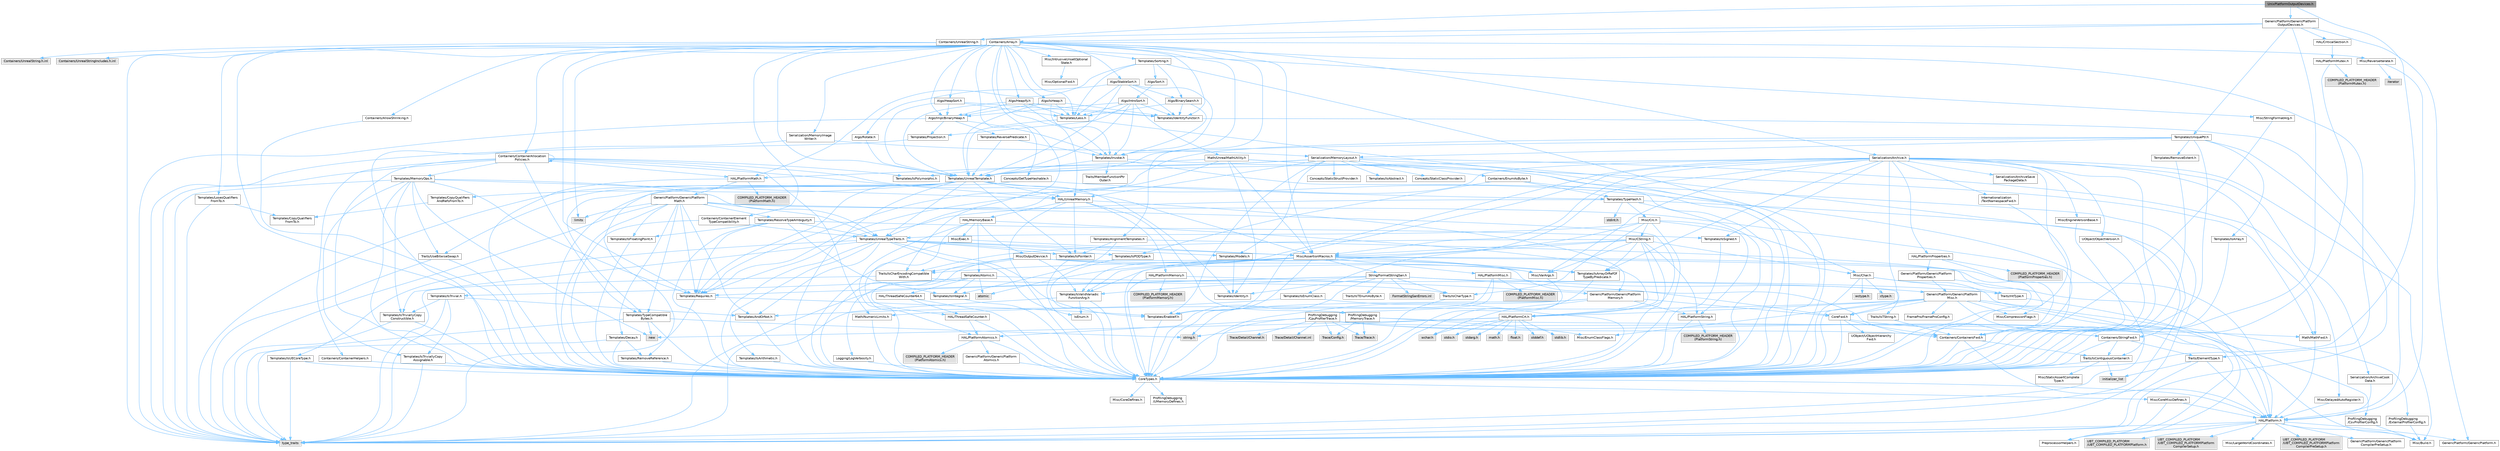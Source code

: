 digraph "UnixPlatformOutputDevices.h"
{
 // INTERACTIVE_SVG=YES
 // LATEX_PDF_SIZE
  bgcolor="transparent";
  edge [fontname=Helvetica,fontsize=10,labelfontname=Helvetica,labelfontsize=10];
  node [fontname=Helvetica,fontsize=10,shape=box,height=0.2,width=0.4];
  Node1 [id="Node000001",label="UnixPlatformOutputDevices.h",height=0.2,width=0.4,color="gray40", fillcolor="grey60", style="filled", fontcolor="black",tooltip=" "];
  Node1 -> Node2 [id="edge1_Node000001_Node000002",color="steelblue1",style="solid",tooltip=" "];
  Node2 [id="Node000002",label="Containers/UnrealString.h",height=0.2,width=0.4,color="grey40", fillcolor="white", style="filled",URL="$d5/dba/UnrealString_8h.html",tooltip=" "];
  Node2 -> Node3 [id="edge2_Node000002_Node000003",color="steelblue1",style="solid",tooltip=" "];
  Node3 [id="Node000003",label="Containers/UnrealStringIncludes.h.inl",height=0.2,width=0.4,color="grey60", fillcolor="#E0E0E0", style="filled",tooltip=" "];
  Node2 -> Node4 [id="edge3_Node000002_Node000004",color="steelblue1",style="solid",tooltip=" "];
  Node4 [id="Node000004",label="Containers/UnrealString.h.inl",height=0.2,width=0.4,color="grey60", fillcolor="#E0E0E0", style="filled",tooltip=" "];
  Node2 -> Node5 [id="edge4_Node000002_Node000005",color="steelblue1",style="solid",tooltip=" "];
  Node5 [id="Node000005",label="Misc/StringFormatArg.h",height=0.2,width=0.4,color="grey40", fillcolor="white", style="filled",URL="$d2/d16/StringFormatArg_8h.html",tooltip=" "];
  Node5 -> Node6 [id="edge5_Node000005_Node000006",color="steelblue1",style="solid",tooltip=" "];
  Node6 [id="Node000006",label="Containers/ContainersFwd.h",height=0.2,width=0.4,color="grey40", fillcolor="white", style="filled",URL="$d4/d0a/ContainersFwd_8h.html",tooltip=" "];
  Node6 -> Node7 [id="edge6_Node000006_Node000007",color="steelblue1",style="solid",tooltip=" "];
  Node7 [id="Node000007",label="HAL/Platform.h",height=0.2,width=0.4,color="grey40", fillcolor="white", style="filled",URL="$d9/dd0/Platform_8h.html",tooltip=" "];
  Node7 -> Node8 [id="edge7_Node000007_Node000008",color="steelblue1",style="solid",tooltip=" "];
  Node8 [id="Node000008",label="Misc/Build.h",height=0.2,width=0.4,color="grey40", fillcolor="white", style="filled",URL="$d3/dbb/Build_8h.html",tooltip=" "];
  Node7 -> Node9 [id="edge8_Node000007_Node000009",color="steelblue1",style="solid",tooltip=" "];
  Node9 [id="Node000009",label="Misc/LargeWorldCoordinates.h",height=0.2,width=0.4,color="grey40", fillcolor="white", style="filled",URL="$d2/dcb/LargeWorldCoordinates_8h.html",tooltip=" "];
  Node7 -> Node10 [id="edge9_Node000007_Node000010",color="steelblue1",style="solid",tooltip=" "];
  Node10 [id="Node000010",label="type_traits",height=0.2,width=0.4,color="grey60", fillcolor="#E0E0E0", style="filled",tooltip=" "];
  Node7 -> Node11 [id="edge10_Node000007_Node000011",color="steelblue1",style="solid",tooltip=" "];
  Node11 [id="Node000011",label="PreprocessorHelpers.h",height=0.2,width=0.4,color="grey40", fillcolor="white", style="filled",URL="$db/ddb/PreprocessorHelpers_8h.html",tooltip=" "];
  Node7 -> Node12 [id="edge11_Node000007_Node000012",color="steelblue1",style="solid",tooltip=" "];
  Node12 [id="Node000012",label="UBT_COMPILED_PLATFORM\l/UBT_COMPILED_PLATFORMPlatform\lCompilerPreSetup.h",height=0.2,width=0.4,color="grey60", fillcolor="#E0E0E0", style="filled",tooltip=" "];
  Node7 -> Node13 [id="edge12_Node000007_Node000013",color="steelblue1",style="solid",tooltip=" "];
  Node13 [id="Node000013",label="GenericPlatform/GenericPlatform\lCompilerPreSetup.h",height=0.2,width=0.4,color="grey40", fillcolor="white", style="filled",URL="$d9/dc8/GenericPlatformCompilerPreSetup_8h.html",tooltip=" "];
  Node7 -> Node14 [id="edge13_Node000007_Node000014",color="steelblue1",style="solid",tooltip=" "];
  Node14 [id="Node000014",label="GenericPlatform/GenericPlatform.h",height=0.2,width=0.4,color="grey40", fillcolor="white", style="filled",URL="$d6/d84/GenericPlatform_8h.html",tooltip=" "];
  Node7 -> Node15 [id="edge14_Node000007_Node000015",color="steelblue1",style="solid",tooltip=" "];
  Node15 [id="Node000015",label="UBT_COMPILED_PLATFORM\l/UBT_COMPILED_PLATFORMPlatform.h",height=0.2,width=0.4,color="grey60", fillcolor="#E0E0E0", style="filled",tooltip=" "];
  Node7 -> Node16 [id="edge15_Node000007_Node000016",color="steelblue1",style="solid",tooltip=" "];
  Node16 [id="Node000016",label="UBT_COMPILED_PLATFORM\l/UBT_COMPILED_PLATFORMPlatform\lCompilerSetup.h",height=0.2,width=0.4,color="grey60", fillcolor="#E0E0E0", style="filled",tooltip=" "];
  Node6 -> Node17 [id="edge16_Node000006_Node000017",color="steelblue1",style="solid",tooltip=" "];
  Node17 [id="Node000017",label="CoreTypes.h",height=0.2,width=0.4,color="grey40", fillcolor="white", style="filled",URL="$dc/dec/CoreTypes_8h.html",tooltip=" "];
  Node17 -> Node7 [id="edge17_Node000017_Node000007",color="steelblue1",style="solid",tooltip=" "];
  Node17 -> Node18 [id="edge18_Node000017_Node000018",color="steelblue1",style="solid",tooltip=" "];
  Node18 [id="Node000018",label="ProfilingDebugging\l/UMemoryDefines.h",height=0.2,width=0.4,color="grey40", fillcolor="white", style="filled",URL="$d2/da2/UMemoryDefines_8h.html",tooltip=" "];
  Node17 -> Node19 [id="edge19_Node000017_Node000019",color="steelblue1",style="solid",tooltip=" "];
  Node19 [id="Node000019",label="Misc/CoreMiscDefines.h",height=0.2,width=0.4,color="grey40", fillcolor="white", style="filled",URL="$da/d38/CoreMiscDefines_8h.html",tooltip=" "];
  Node19 -> Node7 [id="edge20_Node000019_Node000007",color="steelblue1",style="solid",tooltip=" "];
  Node19 -> Node11 [id="edge21_Node000019_Node000011",color="steelblue1",style="solid",tooltip=" "];
  Node17 -> Node20 [id="edge22_Node000017_Node000020",color="steelblue1",style="solid",tooltip=" "];
  Node20 [id="Node000020",label="Misc/CoreDefines.h",height=0.2,width=0.4,color="grey40", fillcolor="white", style="filled",URL="$d3/dd2/CoreDefines_8h.html",tooltip=" "];
  Node6 -> Node21 [id="edge23_Node000006_Node000021",color="steelblue1",style="solid",tooltip=" "];
  Node21 [id="Node000021",label="Traits/IsContiguousContainer.h",height=0.2,width=0.4,color="grey40", fillcolor="white", style="filled",URL="$d5/d3c/IsContiguousContainer_8h.html",tooltip=" "];
  Node21 -> Node17 [id="edge24_Node000021_Node000017",color="steelblue1",style="solid",tooltip=" "];
  Node21 -> Node22 [id="edge25_Node000021_Node000022",color="steelblue1",style="solid",tooltip=" "];
  Node22 [id="Node000022",label="Misc/StaticAssertComplete\lType.h",height=0.2,width=0.4,color="grey40", fillcolor="white", style="filled",URL="$d5/d4e/StaticAssertCompleteType_8h.html",tooltip=" "];
  Node21 -> Node23 [id="edge26_Node000021_Node000023",color="steelblue1",style="solid",tooltip=" "];
  Node23 [id="Node000023",label="initializer_list",height=0.2,width=0.4,color="grey60", fillcolor="#E0E0E0", style="filled",tooltip=" "];
  Node1 -> Node17 [id="edge27_Node000001_Node000017",color="steelblue1",style="solid",tooltip=" "];
  Node1 -> Node24 [id="edge28_Node000001_Node000024",color="steelblue1",style="solid",tooltip=" "];
  Node24 [id="Node000024",label="GenericPlatform/GenericPlatform\lOutputDevices.h",height=0.2,width=0.4,color="grey40", fillcolor="white", style="filled",URL="$de/d86/GenericPlatformOutputDevices_8h.html",tooltip=" "];
  Node24 -> Node25 [id="edge29_Node000024_Node000025",color="steelblue1",style="solid",tooltip=" "];
  Node25 [id="Node000025",label="Containers/Array.h",height=0.2,width=0.4,color="grey40", fillcolor="white", style="filled",URL="$df/dd0/Array_8h.html",tooltip=" "];
  Node25 -> Node17 [id="edge30_Node000025_Node000017",color="steelblue1",style="solid",tooltip=" "];
  Node25 -> Node26 [id="edge31_Node000025_Node000026",color="steelblue1",style="solid",tooltip=" "];
  Node26 [id="Node000026",label="Misc/AssertionMacros.h",height=0.2,width=0.4,color="grey40", fillcolor="white", style="filled",URL="$d0/dfa/AssertionMacros_8h.html",tooltip=" "];
  Node26 -> Node17 [id="edge32_Node000026_Node000017",color="steelblue1",style="solid",tooltip=" "];
  Node26 -> Node7 [id="edge33_Node000026_Node000007",color="steelblue1",style="solid",tooltip=" "];
  Node26 -> Node27 [id="edge34_Node000026_Node000027",color="steelblue1",style="solid",tooltip=" "];
  Node27 [id="Node000027",label="HAL/PlatformMisc.h",height=0.2,width=0.4,color="grey40", fillcolor="white", style="filled",URL="$d0/df5/PlatformMisc_8h.html",tooltip=" "];
  Node27 -> Node17 [id="edge35_Node000027_Node000017",color="steelblue1",style="solid",tooltip=" "];
  Node27 -> Node28 [id="edge36_Node000027_Node000028",color="steelblue1",style="solid",tooltip=" "];
  Node28 [id="Node000028",label="GenericPlatform/GenericPlatform\lMisc.h",height=0.2,width=0.4,color="grey40", fillcolor="white", style="filled",URL="$db/d9a/GenericPlatformMisc_8h.html",tooltip=" "];
  Node28 -> Node29 [id="edge37_Node000028_Node000029",color="steelblue1",style="solid",tooltip=" "];
  Node29 [id="Node000029",label="Containers/StringFwd.h",height=0.2,width=0.4,color="grey40", fillcolor="white", style="filled",URL="$df/d37/StringFwd_8h.html",tooltip=" "];
  Node29 -> Node17 [id="edge38_Node000029_Node000017",color="steelblue1",style="solid",tooltip=" "];
  Node29 -> Node30 [id="edge39_Node000029_Node000030",color="steelblue1",style="solid",tooltip=" "];
  Node30 [id="Node000030",label="Traits/ElementType.h",height=0.2,width=0.4,color="grey40", fillcolor="white", style="filled",URL="$d5/d4f/ElementType_8h.html",tooltip=" "];
  Node30 -> Node7 [id="edge40_Node000030_Node000007",color="steelblue1",style="solid",tooltip=" "];
  Node30 -> Node23 [id="edge41_Node000030_Node000023",color="steelblue1",style="solid",tooltip=" "];
  Node30 -> Node10 [id="edge42_Node000030_Node000010",color="steelblue1",style="solid",tooltip=" "];
  Node29 -> Node21 [id="edge43_Node000029_Node000021",color="steelblue1",style="solid",tooltip=" "];
  Node28 -> Node31 [id="edge44_Node000028_Node000031",color="steelblue1",style="solid",tooltip=" "];
  Node31 [id="Node000031",label="CoreFwd.h",height=0.2,width=0.4,color="grey40", fillcolor="white", style="filled",URL="$d1/d1e/CoreFwd_8h.html",tooltip=" "];
  Node31 -> Node17 [id="edge45_Node000031_Node000017",color="steelblue1",style="solid",tooltip=" "];
  Node31 -> Node6 [id="edge46_Node000031_Node000006",color="steelblue1",style="solid",tooltip=" "];
  Node31 -> Node32 [id="edge47_Node000031_Node000032",color="steelblue1",style="solid",tooltip=" "];
  Node32 [id="Node000032",label="Math/MathFwd.h",height=0.2,width=0.4,color="grey40", fillcolor="white", style="filled",URL="$d2/d10/MathFwd_8h.html",tooltip=" "];
  Node32 -> Node7 [id="edge48_Node000032_Node000007",color="steelblue1",style="solid",tooltip=" "];
  Node31 -> Node33 [id="edge49_Node000031_Node000033",color="steelblue1",style="solid",tooltip=" "];
  Node33 [id="Node000033",label="UObject/UObjectHierarchy\lFwd.h",height=0.2,width=0.4,color="grey40", fillcolor="white", style="filled",URL="$d3/d13/UObjectHierarchyFwd_8h.html",tooltip=" "];
  Node28 -> Node17 [id="edge50_Node000028_Node000017",color="steelblue1",style="solid",tooltip=" "];
  Node28 -> Node34 [id="edge51_Node000028_Node000034",color="steelblue1",style="solid",tooltip=" "];
  Node34 [id="Node000034",label="FramePro/FrameProConfig.h",height=0.2,width=0.4,color="grey40", fillcolor="white", style="filled",URL="$d7/d90/FrameProConfig_8h.html",tooltip=" "];
  Node28 -> Node35 [id="edge52_Node000028_Node000035",color="steelblue1",style="solid",tooltip=" "];
  Node35 [id="Node000035",label="HAL/PlatformCrt.h",height=0.2,width=0.4,color="grey40", fillcolor="white", style="filled",URL="$d8/d75/PlatformCrt_8h.html",tooltip=" "];
  Node35 -> Node36 [id="edge53_Node000035_Node000036",color="steelblue1",style="solid",tooltip=" "];
  Node36 [id="Node000036",label="new",height=0.2,width=0.4,color="grey60", fillcolor="#E0E0E0", style="filled",tooltip=" "];
  Node35 -> Node37 [id="edge54_Node000035_Node000037",color="steelblue1",style="solid",tooltip=" "];
  Node37 [id="Node000037",label="wchar.h",height=0.2,width=0.4,color="grey60", fillcolor="#E0E0E0", style="filled",tooltip=" "];
  Node35 -> Node38 [id="edge55_Node000035_Node000038",color="steelblue1",style="solid",tooltip=" "];
  Node38 [id="Node000038",label="stddef.h",height=0.2,width=0.4,color="grey60", fillcolor="#E0E0E0", style="filled",tooltip=" "];
  Node35 -> Node39 [id="edge56_Node000035_Node000039",color="steelblue1",style="solid",tooltip=" "];
  Node39 [id="Node000039",label="stdlib.h",height=0.2,width=0.4,color="grey60", fillcolor="#E0E0E0", style="filled",tooltip=" "];
  Node35 -> Node40 [id="edge57_Node000035_Node000040",color="steelblue1",style="solid",tooltip=" "];
  Node40 [id="Node000040",label="stdio.h",height=0.2,width=0.4,color="grey60", fillcolor="#E0E0E0", style="filled",tooltip=" "];
  Node35 -> Node41 [id="edge58_Node000035_Node000041",color="steelblue1",style="solid",tooltip=" "];
  Node41 [id="Node000041",label="stdarg.h",height=0.2,width=0.4,color="grey60", fillcolor="#E0E0E0", style="filled",tooltip=" "];
  Node35 -> Node42 [id="edge59_Node000035_Node000042",color="steelblue1",style="solid",tooltip=" "];
  Node42 [id="Node000042",label="math.h",height=0.2,width=0.4,color="grey60", fillcolor="#E0E0E0", style="filled",tooltip=" "];
  Node35 -> Node43 [id="edge60_Node000035_Node000043",color="steelblue1",style="solid",tooltip=" "];
  Node43 [id="Node000043",label="float.h",height=0.2,width=0.4,color="grey60", fillcolor="#E0E0E0", style="filled",tooltip=" "];
  Node35 -> Node44 [id="edge61_Node000035_Node000044",color="steelblue1",style="solid",tooltip=" "];
  Node44 [id="Node000044",label="string.h",height=0.2,width=0.4,color="grey60", fillcolor="#E0E0E0", style="filled",tooltip=" "];
  Node28 -> Node45 [id="edge62_Node000028_Node000045",color="steelblue1",style="solid",tooltip=" "];
  Node45 [id="Node000045",label="Math/NumericLimits.h",height=0.2,width=0.4,color="grey40", fillcolor="white", style="filled",URL="$df/d1b/NumericLimits_8h.html",tooltip=" "];
  Node45 -> Node17 [id="edge63_Node000045_Node000017",color="steelblue1",style="solid",tooltip=" "];
  Node28 -> Node46 [id="edge64_Node000028_Node000046",color="steelblue1",style="solid",tooltip=" "];
  Node46 [id="Node000046",label="Misc/CompressionFlags.h",height=0.2,width=0.4,color="grey40", fillcolor="white", style="filled",URL="$d9/d76/CompressionFlags_8h.html",tooltip=" "];
  Node28 -> Node47 [id="edge65_Node000028_Node000047",color="steelblue1",style="solid",tooltip=" "];
  Node47 [id="Node000047",label="Misc/EnumClassFlags.h",height=0.2,width=0.4,color="grey40", fillcolor="white", style="filled",URL="$d8/de7/EnumClassFlags_8h.html",tooltip=" "];
  Node28 -> Node48 [id="edge66_Node000028_Node000048",color="steelblue1",style="solid",tooltip=" "];
  Node48 [id="Node000048",label="ProfilingDebugging\l/CsvProfilerConfig.h",height=0.2,width=0.4,color="grey40", fillcolor="white", style="filled",URL="$d3/d88/CsvProfilerConfig_8h.html",tooltip=" "];
  Node48 -> Node8 [id="edge67_Node000048_Node000008",color="steelblue1",style="solid",tooltip=" "];
  Node28 -> Node49 [id="edge68_Node000028_Node000049",color="steelblue1",style="solid",tooltip=" "];
  Node49 [id="Node000049",label="ProfilingDebugging\l/ExternalProfilerConfig.h",height=0.2,width=0.4,color="grey40", fillcolor="white", style="filled",URL="$d3/dbb/ExternalProfilerConfig_8h.html",tooltip=" "];
  Node49 -> Node8 [id="edge69_Node000049_Node000008",color="steelblue1",style="solid",tooltip=" "];
  Node27 -> Node50 [id="edge70_Node000027_Node000050",color="steelblue1",style="solid",tooltip=" "];
  Node50 [id="Node000050",label="COMPILED_PLATFORM_HEADER\l(PlatformMisc.h)",height=0.2,width=0.4,color="grey60", fillcolor="#E0E0E0", style="filled",tooltip=" "];
  Node27 -> Node51 [id="edge71_Node000027_Node000051",color="steelblue1",style="solid",tooltip=" "];
  Node51 [id="Node000051",label="ProfilingDebugging\l/CpuProfilerTrace.h",height=0.2,width=0.4,color="grey40", fillcolor="white", style="filled",URL="$da/dcb/CpuProfilerTrace_8h.html",tooltip=" "];
  Node51 -> Node17 [id="edge72_Node000051_Node000017",color="steelblue1",style="solid",tooltip=" "];
  Node51 -> Node6 [id="edge73_Node000051_Node000006",color="steelblue1",style="solid",tooltip=" "];
  Node51 -> Node52 [id="edge74_Node000051_Node000052",color="steelblue1",style="solid",tooltip=" "];
  Node52 [id="Node000052",label="HAL/PlatformAtomics.h",height=0.2,width=0.4,color="grey40", fillcolor="white", style="filled",URL="$d3/d36/PlatformAtomics_8h.html",tooltip=" "];
  Node52 -> Node17 [id="edge75_Node000052_Node000017",color="steelblue1",style="solid",tooltip=" "];
  Node52 -> Node53 [id="edge76_Node000052_Node000053",color="steelblue1",style="solid",tooltip=" "];
  Node53 [id="Node000053",label="GenericPlatform/GenericPlatform\lAtomics.h",height=0.2,width=0.4,color="grey40", fillcolor="white", style="filled",URL="$da/d72/GenericPlatformAtomics_8h.html",tooltip=" "];
  Node53 -> Node17 [id="edge77_Node000053_Node000017",color="steelblue1",style="solid",tooltip=" "];
  Node52 -> Node54 [id="edge78_Node000052_Node000054",color="steelblue1",style="solid",tooltip=" "];
  Node54 [id="Node000054",label="COMPILED_PLATFORM_HEADER\l(PlatformAtomics.h)",height=0.2,width=0.4,color="grey60", fillcolor="#E0E0E0", style="filled",tooltip=" "];
  Node51 -> Node11 [id="edge79_Node000051_Node000011",color="steelblue1",style="solid",tooltip=" "];
  Node51 -> Node8 [id="edge80_Node000051_Node000008",color="steelblue1",style="solid",tooltip=" "];
  Node51 -> Node55 [id="edge81_Node000051_Node000055",color="steelblue1",style="solid",tooltip=" "];
  Node55 [id="Node000055",label="Trace/Config.h",height=0.2,width=0.4,color="grey60", fillcolor="#E0E0E0", style="filled",tooltip=" "];
  Node51 -> Node56 [id="edge82_Node000051_Node000056",color="steelblue1",style="solid",tooltip=" "];
  Node56 [id="Node000056",label="Trace/Detail/Channel.h",height=0.2,width=0.4,color="grey60", fillcolor="#E0E0E0", style="filled",tooltip=" "];
  Node51 -> Node57 [id="edge83_Node000051_Node000057",color="steelblue1",style="solid",tooltip=" "];
  Node57 [id="Node000057",label="Trace/Detail/Channel.inl",height=0.2,width=0.4,color="grey60", fillcolor="#E0E0E0", style="filled",tooltip=" "];
  Node51 -> Node58 [id="edge84_Node000051_Node000058",color="steelblue1",style="solid",tooltip=" "];
  Node58 [id="Node000058",label="Trace/Trace.h",height=0.2,width=0.4,color="grey60", fillcolor="#E0E0E0", style="filled",tooltip=" "];
  Node26 -> Node11 [id="edge85_Node000026_Node000011",color="steelblue1",style="solid",tooltip=" "];
  Node26 -> Node59 [id="edge86_Node000026_Node000059",color="steelblue1",style="solid",tooltip=" "];
  Node59 [id="Node000059",label="Templates/EnableIf.h",height=0.2,width=0.4,color="grey40", fillcolor="white", style="filled",URL="$d7/d60/EnableIf_8h.html",tooltip=" "];
  Node59 -> Node17 [id="edge87_Node000059_Node000017",color="steelblue1",style="solid",tooltip=" "];
  Node26 -> Node60 [id="edge88_Node000026_Node000060",color="steelblue1",style="solid",tooltip=" "];
  Node60 [id="Node000060",label="Templates/IsArrayOrRefOf\lTypeByPredicate.h",height=0.2,width=0.4,color="grey40", fillcolor="white", style="filled",URL="$d6/da1/IsArrayOrRefOfTypeByPredicate_8h.html",tooltip=" "];
  Node60 -> Node17 [id="edge89_Node000060_Node000017",color="steelblue1",style="solid",tooltip=" "];
  Node26 -> Node61 [id="edge90_Node000026_Node000061",color="steelblue1",style="solid",tooltip=" "];
  Node61 [id="Node000061",label="Templates/IsValidVariadic\lFunctionArg.h",height=0.2,width=0.4,color="grey40", fillcolor="white", style="filled",URL="$d0/dc8/IsValidVariadicFunctionArg_8h.html",tooltip=" "];
  Node61 -> Node17 [id="edge91_Node000061_Node000017",color="steelblue1",style="solid",tooltip=" "];
  Node61 -> Node62 [id="edge92_Node000061_Node000062",color="steelblue1",style="solid",tooltip=" "];
  Node62 [id="Node000062",label="IsEnum.h",height=0.2,width=0.4,color="grey40", fillcolor="white", style="filled",URL="$d4/de5/IsEnum_8h.html",tooltip=" "];
  Node61 -> Node10 [id="edge93_Node000061_Node000010",color="steelblue1",style="solid",tooltip=" "];
  Node26 -> Node63 [id="edge94_Node000026_Node000063",color="steelblue1",style="solid",tooltip=" "];
  Node63 [id="Node000063",label="Traits/IsCharEncodingCompatible\lWith.h",height=0.2,width=0.4,color="grey40", fillcolor="white", style="filled",URL="$df/dd1/IsCharEncodingCompatibleWith_8h.html",tooltip=" "];
  Node63 -> Node10 [id="edge95_Node000063_Node000010",color="steelblue1",style="solid",tooltip=" "];
  Node63 -> Node64 [id="edge96_Node000063_Node000064",color="steelblue1",style="solid",tooltip=" "];
  Node64 [id="Node000064",label="Traits/IsCharType.h",height=0.2,width=0.4,color="grey40", fillcolor="white", style="filled",URL="$db/d51/IsCharType_8h.html",tooltip=" "];
  Node64 -> Node17 [id="edge97_Node000064_Node000017",color="steelblue1",style="solid",tooltip=" "];
  Node26 -> Node65 [id="edge98_Node000026_Node000065",color="steelblue1",style="solid",tooltip=" "];
  Node65 [id="Node000065",label="Misc/VarArgs.h",height=0.2,width=0.4,color="grey40", fillcolor="white", style="filled",URL="$d5/d6f/VarArgs_8h.html",tooltip=" "];
  Node65 -> Node17 [id="edge99_Node000065_Node000017",color="steelblue1",style="solid",tooltip=" "];
  Node26 -> Node66 [id="edge100_Node000026_Node000066",color="steelblue1",style="solid",tooltip=" "];
  Node66 [id="Node000066",label="String/FormatStringSan.h",height=0.2,width=0.4,color="grey40", fillcolor="white", style="filled",URL="$d3/d8b/FormatStringSan_8h.html",tooltip=" "];
  Node66 -> Node10 [id="edge101_Node000066_Node000010",color="steelblue1",style="solid",tooltip=" "];
  Node66 -> Node17 [id="edge102_Node000066_Node000017",color="steelblue1",style="solid",tooltip=" "];
  Node66 -> Node67 [id="edge103_Node000066_Node000067",color="steelblue1",style="solid",tooltip=" "];
  Node67 [id="Node000067",label="Templates/Requires.h",height=0.2,width=0.4,color="grey40", fillcolor="white", style="filled",URL="$dc/d96/Requires_8h.html",tooltip=" "];
  Node67 -> Node59 [id="edge104_Node000067_Node000059",color="steelblue1",style="solid",tooltip=" "];
  Node67 -> Node10 [id="edge105_Node000067_Node000010",color="steelblue1",style="solid",tooltip=" "];
  Node66 -> Node68 [id="edge106_Node000066_Node000068",color="steelblue1",style="solid",tooltip=" "];
  Node68 [id="Node000068",label="Templates/Identity.h",height=0.2,width=0.4,color="grey40", fillcolor="white", style="filled",URL="$d0/dd5/Identity_8h.html",tooltip=" "];
  Node66 -> Node61 [id="edge107_Node000066_Node000061",color="steelblue1",style="solid",tooltip=" "];
  Node66 -> Node64 [id="edge108_Node000066_Node000064",color="steelblue1",style="solid",tooltip=" "];
  Node66 -> Node69 [id="edge109_Node000066_Node000069",color="steelblue1",style="solid",tooltip=" "];
  Node69 [id="Node000069",label="Traits/IsTEnumAsByte.h",height=0.2,width=0.4,color="grey40", fillcolor="white", style="filled",URL="$d1/de6/IsTEnumAsByte_8h.html",tooltip=" "];
  Node66 -> Node70 [id="edge110_Node000066_Node000070",color="steelblue1",style="solid",tooltip=" "];
  Node70 [id="Node000070",label="Traits/IsTString.h",height=0.2,width=0.4,color="grey40", fillcolor="white", style="filled",URL="$d0/df8/IsTString_8h.html",tooltip=" "];
  Node70 -> Node6 [id="edge111_Node000070_Node000006",color="steelblue1",style="solid",tooltip=" "];
  Node66 -> Node6 [id="edge112_Node000066_Node000006",color="steelblue1",style="solid",tooltip=" "];
  Node66 -> Node71 [id="edge113_Node000066_Node000071",color="steelblue1",style="solid",tooltip=" "];
  Node71 [id="Node000071",label="FormatStringSanErrors.inl",height=0.2,width=0.4,color="grey60", fillcolor="#E0E0E0", style="filled",tooltip=" "];
  Node26 -> Node72 [id="edge114_Node000026_Node000072",color="steelblue1",style="solid",tooltip=" "];
  Node72 [id="Node000072",label="atomic",height=0.2,width=0.4,color="grey60", fillcolor="#E0E0E0", style="filled",tooltip=" "];
  Node25 -> Node73 [id="edge115_Node000025_Node000073",color="steelblue1",style="solid",tooltip=" "];
  Node73 [id="Node000073",label="Misc/IntrusiveUnsetOptional\lState.h",height=0.2,width=0.4,color="grey40", fillcolor="white", style="filled",URL="$d2/d0a/IntrusiveUnsetOptionalState_8h.html",tooltip=" "];
  Node73 -> Node74 [id="edge116_Node000073_Node000074",color="steelblue1",style="solid",tooltip=" "];
  Node74 [id="Node000074",label="Misc/OptionalFwd.h",height=0.2,width=0.4,color="grey40", fillcolor="white", style="filled",URL="$dc/d50/OptionalFwd_8h.html",tooltip=" "];
  Node25 -> Node75 [id="edge117_Node000025_Node000075",color="steelblue1",style="solid",tooltip=" "];
  Node75 [id="Node000075",label="Misc/ReverseIterate.h",height=0.2,width=0.4,color="grey40", fillcolor="white", style="filled",URL="$db/de3/ReverseIterate_8h.html",tooltip=" "];
  Node75 -> Node7 [id="edge118_Node000075_Node000007",color="steelblue1",style="solid",tooltip=" "];
  Node75 -> Node76 [id="edge119_Node000075_Node000076",color="steelblue1",style="solid",tooltip=" "];
  Node76 [id="Node000076",label="iterator",height=0.2,width=0.4,color="grey60", fillcolor="#E0E0E0", style="filled",tooltip=" "];
  Node25 -> Node77 [id="edge120_Node000025_Node000077",color="steelblue1",style="solid",tooltip=" "];
  Node77 [id="Node000077",label="HAL/UnrealMemory.h",height=0.2,width=0.4,color="grey40", fillcolor="white", style="filled",URL="$d9/d96/UnrealMemory_8h.html",tooltip=" "];
  Node77 -> Node17 [id="edge121_Node000077_Node000017",color="steelblue1",style="solid",tooltip=" "];
  Node77 -> Node78 [id="edge122_Node000077_Node000078",color="steelblue1",style="solid",tooltip=" "];
  Node78 [id="Node000078",label="GenericPlatform/GenericPlatform\lMemory.h",height=0.2,width=0.4,color="grey40", fillcolor="white", style="filled",URL="$dd/d22/GenericPlatformMemory_8h.html",tooltip=" "];
  Node78 -> Node31 [id="edge123_Node000078_Node000031",color="steelblue1",style="solid",tooltip=" "];
  Node78 -> Node17 [id="edge124_Node000078_Node000017",color="steelblue1",style="solid",tooltip=" "];
  Node78 -> Node79 [id="edge125_Node000078_Node000079",color="steelblue1",style="solid",tooltip=" "];
  Node79 [id="Node000079",label="HAL/PlatformString.h",height=0.2,width=0.4,color="grey40", fillcolor="white", style="filled",URL="$db/db5/PlatformString_8h.html",tooltip=" "];
  Node79 -> Node17 [id="edge126_Node000079_Node000017",color="steelblue1",style="solid",tooltip=" "];
  Node79 -> Node80 [id="edge127_Node000079_Node000080",color="steelblue1",style="solid",tooltip=" "];
  Node80 [id="Node000080",label="COMPILED_PLATFORM_HEADER\l(PlatformString.h)",height=0.2,width=0.4,color="grey60", fillcolor="#E0E0E0", style="filled",tooltip=" "];
  Node78 -> Node44 [id="edge128_Node000078_Node000044",color="steelblue1",style="solid",tooltip=" "];
  Node78 -> Node37 [id="edge129_Node000078_Node000037",color="steelblue1",style="solid",tooltip=" "];
  Node77 -> Node81 [id="edge130_Node000077_Node000081",color="steelblue1",style="solid",tooltip=" "];
  Node81 [id="Node000081",label="HAL/MemoryBase.h",height=0.2,width=0.4,color="grey40", fillcolor="white", style="filled",URL="$d6/d9f/MemoryBase_8h.html",tooltip=" "];
  Node81 -> Node17 [id="edge131_Node000081_Node000017",color="steelblue1",style="solid",tooltip=" "];
  Node81 -> Node52 [id="edge132_Node000081_Node000052",color="steelblue1",style="solid",tooltip=" "];
  Node81 -> Node35 [id="edge133_Node000081_Node000035",color="steelblue1",style="solid",tooltip=" "];
  Node81 -> Node82 [id="edge134_Node000081_Node000082",color="steelblue1",style="solid",tooltip=" "];
  Node82 [id="Node000082",label="Misc/Exec.h",height=0.2,width=0.4,color="grey40", fillcolor="white", style="filled",URL="$de/ddb/Exec_8h.html",tooltip=" "];
  Node82 -> Node17 [id="edge135_Node000082_Node000017",color="steelblue1",style="solid",tooltip=" "];
  Node82 -> Node26 [id="edge136_Node000082_Node000026",color="steelblue1",style="solid",tooltip=" "];
  Node81 -> Node83 [id="edge137_Node000081_Node000083",color="steelblue1",style="solid",tooltip=" "];
  Node83 [id="Node000083",label="Misc/OutputDevice.h",height=0.2,width=0.4,color="grey40", fillcolor="white", style="filled",URL="$d7/d32/OutputDevice_8h.html",tooltip=" "];
  Node83 -> Node31 [id="edge138_Node000083_Node000031",color="steelblue1",style="solid",tooltip=" "];
  Node83 -> Node17 [id="edge139_Node000083_Node000017",color="steelblue1",style="solid",tooltip=" "];
  Node83 -> Node84 [id="edge140_Node000083_Node000084",color="steelblue1",style="solid",tooltip=" "];
  Node84 [id="Node000084",label="Logging/LogVerbosity.h",height=0.2,width=0.4,color="grey40", fillcolor="white", style="filled",URL="$d2/d8f/LogVerbosity_8h.html",tooltip=" "];
  Node84 -> Node17 [id="edge141_Node000084_Node000017",color="steelblue1",style="solid",tooltip=" "];
  Node83 -> Node65 [id="edge142_Node000083_Node000065",color="steelblue1",style="solid",tooltip=" "];
  Node83 -> Node60 [id="edge143_Node000083_Node000060",color="steelblue1",style="solid",tooltip=" "];
  Node83 -> Node61 [id="edge144_Node000083_Node000061",color="steelblue1",style="solid",tooltip=" "];
  Node83 -> Node63 [id="edge145_Node000083_Node000063",color="steelblue1",style="solid",tooltip=" "];
  Node81 -> Node85 [id="edge146_Node000081_Node000085",color="steelblue1",style="solid",tooltip=" "];
  Node85 [id="Node000085",label="Templates/Atomic.h",height=0.2,width=0.4,color="grey40", fillcolor="white", style="filled",URL="$d3/d91/Atomic_8h.html",tooltip=" "];
  Node85 -> Node86 [id="edge147_Node000085_Node000086",color="steelblue1",style="solid",tooltip=" "];
  Node86 [id="Node000086",label="HAL/ThreadSafeCounter.h",height=0.2,width=0.4,color="grey40", fillcolor="white", style="filled",URL="$dc/dc9/ThreadSafeCounter_8h.html",tooltip=" "];
  Node86 -> Node17 [id="edge148_Node000086_Node000017",color="steelblue1",style="solid",tooltip=" "];
  Node86 -> Node52 [id="edge149_Node000086_Node000052",color="steelblue1",style="solid",tooltip=" "];
  Node85 -> Node87 [id="edge150_Node000085_Node000087",color="steelblue1",style="solid",tooltip=" "];
  Node87 [id="Node000087",label="HAL/ThreadSafeCounter64.h",height=0.2,width=0.4,color="grey40", fillcolor="white", style="filled",URL="$d0/d12/ThreadSafeCounter64_8h.html",tooltip=" "];
  Node87 -> Node17 [id="edge151_Node000087_Node000017",color="steelblue1",style="solid",tooltip=" "];
  Node87 -> Node86 [id="edge152_Node000087_Node000086",color="steelblue1",style="solid",tooltip=" "];
  Node85 -> Node88 [id="edge153_Node000085_Node000088",color="steelblue1",style="solid",tooltip=" "];
  Node88 [id="Node000088",label="Templates/IsIntegral.h",height=0.2,width=0.4,color="grey40", fillcolor="white", style="filled",URL="$da/d64/IsIntegral_8h.html",tooltip=" "];
  Node88 -> Node17 [id="edge154_Node000088_Node000017",color="steelblue1",style="solid",tooltip=" "];
  Node85 -> Node89 [id="edge155_Node000085_Node000089",color="steelblue1",style="solid",tooltip=" "];
  Node89 [id="Node000089",label="Templates/IsTrivial.h",height=0.2,width=0.4,color="grey40", fillcolor="white", style="filled",URL="$da/d4c/IsTrivial_8h.html",tooltip=" "];
  Node89 -> Node90 [id="edge156_Node000089_Node000090",color="steelblue1",style="solid",tooltip=" "];
  Node90 [id="Node000090",label="Templates/AndOrNot.h",height=0.2,width=0.4,color="grey40", fillcolor="white", style="filled",URL="$db/d0a/AndOrNot_8h.html",tooltip=" "];
  Node90 -> Node17 [id="edge157_Node000090_Node000017",color="steelblue1",style="solid",tooltip=" "];
  Node89 -> Node91 [id="edge158_Node000089_Node000091",color="steelblue1",style="solid",tooltip=" "];
  Node91 [id="Node000091",label="Templates/IsTriviallyCopy\lConstructible.h",height=0.2,width=0.4,color="grey40", fillcolor="white", style="filled",URL="$d3/d78/IsTriviallyCopyConstructible_8h.html",tooltip=" "];
  Node91 -> Node17 [id="edge159_Node000091_Node000017",color="steelblue1",style="solid",tooltip=" "];
  Node91 -> Node10 [id="edge160_Node000091_Node000010",color="steelblue1",style="solid",tooltip=" "];
  Node89 -> Node92 [id="edge161_Node000089_Node000092",color="steelblue1",style="solid",tooltip=" "];
  Node92 [id="Node000092",label="Templates/IsTriviallyCopy\lAssignable.h",height=0.2,width=0.4,color="grey40", fillcolor="white", style="filled",URL="$d2/df2/IsTriviallyCopyAssignable_8h.html",tooltip=" "];
  Node92 -> Node17 [id="edge162_Node000092_Node000017",color="steelblue1",style="solid",tooltip=" "];
  Node92 -> Node10 [id="edge163_Node000092_Node000010",color="steelblue1",style="solid",tooltip=" "];
  Node89 -> Node10 [id="edge164_Node000089_Node000010",color="steelblue1",style="solid",tooltip=" "];
  Node85 -> Node93 [id="edge165_Node000085_Node000093",color="steelblue1",style="solid",tooltip=" "];
  Node93 [id="Node000093",label="Traits/IntType.h",height=0.2,width=0.4,color="grey40", fillcolor="white", style="filled",URL="$d7/deb/IntType_8h.html",tooltip=" "];
  Node93 -> Node7 [id="edge166_Node000093_Node000007",color="steelblue1",style="solid",tooltip=" "];
  Node85 -> Node72 [id="edge167_Node000085_Node000072",color="steelblue1",style="solid",tooltip=" "];
  Node77 -> Node94 [id="edge168_Node000077_Node000094",color="steelblue1",style="solid",tooltip=" "];
  Node94 [id="Node000094",label="HAL/PlatformMemory.h",height=0.2,width=0.4,color="grey40", fillcolor="white", style="filled",URL="$de/d68/PlatformMemory_8h.html",tooltip=" "];
  Node94 -> Node17 [id="edge169_Node000094_Node000017",color="steelblue1",style="solid",tooltip=" "];
  Node94 -> Node78 [id="edge170_Node000094_Node000078",color="steelblue1",style="solid",tooltip=" "];
  Node94 -> Node95 [id="edge171_Node000094_Node000095",color="steelblue1",style="solid",tooltip=" "];
  Node95 [id="Node000095",label="COMPILED_PLATFORM_HEADER\l(PlatformMemory.h)",height=0.2,width=0.4,color="grey60", fillcolor="#E0E0E0", style="filled",tooltip=" "];
  Node77 -> Node96 [id="edge172_Node000077_Node000096",color="steelblue1",style="solid",tooltip=" "];
  Node96 [id="Node000096",label="ProfilingDebugging\l/MemoryTrace.h",height=0.2,width=0.4,color="grey40", fillcolor="white", style="filled",URL="$da/dd7/MemoryTrace_8h.html",tooltip=" "];
  Node96 -> Node7 [id="edge173_Node000096_Node000007",color="steelblue1",style="solid",tooltip=" "];
  Node96 -> Node47 [id="edge174_Node000096_Node000047",color="steelblue1",style="solid",tooltip=" "];
  Node96 -> Node55 [id="edge175_Node000096_Node000055",color="steelblue1",style="solid",tooltip=" "];
  Node96 -> Node58 [id="edge176_Node000096_Node000058",color="steelblue1",style="solid",tooltip=" "];
  Node77 -> Node97 [id="edge177_Node000077_Node000097",color="steelblue1",style="solid",tooltip=" "];
  Node97 [id="Node000097",label="Templates/IsPointer.h",height=0.2,width=0.4,color="grey40", fillcolor="white", style="filled",URL="$d7/d05/IsPointer_8h.html",tooltip=" "];
  Node97 -> Node17 [id="edge178_Node000097_Node000017",color="steelblue1",style="solid",tooltip=" "];
  Node25 -> Node98 [id="edge179_Node000025_Node000098",color="steelblue1",style="solid",tooltip=" "];
  Node98 [id="Node000098",label="Templates/UnrealTypeTraits.h",height=0.2,width=0.4,color="grey40", fillcolor="white", style="filled",URL="$d2/d2d/UnrealTypeTraits_8h.html",tooltip=" "];
  Node98 -> Node17 [id="edge180_Node000098_Node000017",color="steelblue1",style="solid",tooltip=" "];
  Node98 -> Node97 [id="edge181_Node000098_Node000097",color="steelblue1",style="solid",tooltip=" "];
  Node98 -> Node26 [id="edge182_Node000098_Node000026",color="steelblue1",style="solid",tooltip=" "];
  Node98 -> Node90 [id="edge183_Node000098_Node000090",color="steelblue1",style="solid",tooltip=" "];
  Node98 -> Node59 [id="edge184_Node000098_Node000059",color="steelblue1",style="solid",tooltip=" "];
  Node98 -> Node99 [id="edge185_Node000098_Node000099",color="steelblue1",style="solid",tooltip=" "];
  Node99 [id="Node000099",label="Templates/IsArithmetic.h",height=0.2,width=0.4,color="grey40", fillcolor="white", style="filled",URL="$d2/d5d/IsArithmetic_8h.html",tooltip=" "];
  Node99 -> Node17 [id="edge186_Node000099_Node000017",color="steelblue1",style="solid",tooltip=" "];
  Node98 -> Node62 [id="edge187_Node000098_Node000062",color="steelblue1",style="solid",tooltip=" "];
  Node98 -> Node100 [id="edge188_Node000098_Node000100",color="steelblue1",style="solid",tooltip=" "];
  Node100 [id="Node000100",label="Templates/Models.h",height=0.2,width=0.4,color="grey40", fillcolor="white", style="filled",URL="$d3/d0c/Models_8h.html",tooltip=" "];
  Node100 -> Node68 [id="edge189_Node000100_Node000068",color="steelblue1",style="solid",tooltip=" "];
  Node98 -> Node101 [id="edge190_Node000098_Node000101",color="steelblue1",style="solid",tooltip=" "];
  Node101 [id="Node000101",label="Templates/IsPODType.h",height=0.2,width=0.4,color="grey40", fillcolor="white", style="filled",URL="$d7/db1/IsPODType_8h.html",tooltip=" "];
  Node101 -> Node17 [id="edge191_Node000101_Node000017",color="steelblue1",style="solid",tooltip=" "];
  Node98 -> Node102 [id="edge192_Node000098_Node000102",color="steelblue1",style="solid",tooltip=" "];
  Node102 [id="Node000102",label="Templates/IsUECoreType.h",height=0.2,width=0.4,color="grey40", fillcolor="white", style="filled",URL="$d1/db8/IsUECoreType_8h.html",tooltip=" "];
  Node102 -> Node17 [id="edge193_Node000102_Node000017",color="steelblue1",style="solid",tooltip=" "];
  Node102 -> Node10 [id="edge194_Node000102_Node000010",color="steelblue1",style="solid",tooltip=" "];
  Node98 -> Node91 [id="edge195_Node000098_Node000091",color="steelblue1",style="solid",tooltip=" "];
  Node25 -> Node103 [id="edge196_Node000025_Node000103",color="steelblue1",style="solid",tooltip=" "];
  Node103 [id="Node000103",label="Templates/UnrealTemplate.h",height=0.2,width=0.4,color="grey40", fillcolor="white", style="filled",URL="$d4/d24/UnrealTemplate_8h.html",tooltip=" "];
  Node103 -> Node17 [id="edge197_Node000103_Node000017",color="steelblue1",style="solid",tooltip=" "];
  Node103 -> Node97 [id="edge198_Node000103_Node000097",color="steelblue1",style="solid",tooltip=" "];
  Node103 -> Node77 [id="edge199_Node000103_Node000077",color="steelblue1",style="solid",tooltip=" "];
  Node103 -> Node104 [id="edge200_Node000103_Node000104",color="steelblue1",style="solid",tooltip=" "];
  Node104 [id="Node000104",label="Templates/CopyQualifiers\lAndRefsFromTo.h",height=0.2,width=0.4,color="grey40", fillcolor="white", style="filled",URL="$d3/db3/CopyQualifiersAndRefsFromTo_8h.html",tooltip=" "];
  Node104 -> Node105 [id="edge201_Node000104_Node000105",color="steelblue1",style="solid",tooltip=" "];
  Node105 [id="Node000105",label="Templates/CopyQualifiers\lFromTo.h",height=0.2,width=0.4,color="grey40", fillcolor="white", style="filled",URL="$d5/db4/CopyQualifiersFromTo_8h.html",tooltip=" "];
  Node103 -> Node98 [id="edge202_Node000103_Node000098",color="steelblue1",style="solid",tooltip=" "];
  Node103 -> Node106 [id="edge203_Node000103_Node000106",color="steelblue1",style="solid",tooltip=" "];
  Node106 [id="Node000106",label="Templates/RemoveReference.h",height=0.2,width=0.4,color="grey40", fillcolor="white", style="filled",URL="$da/dbe/RemoveReference_8h.html",tooltip=" "];
  Node106 -> Node17 [id="edge204_Node000106_Node000017",color="steelblue1",style="solid",tooltip=" "];
  Node103 -> Node67 [id="edge205_Node000103_Node000067",color="steelblue1",style="solid",tooltip=" "];
  Node103 -> Node107 [id="edge206_Node000103_Node000107",color="steelblue1",style="solid",tooltip=" "];
  Node107 [id="Node000107",label="Templates/TypeCompatible\lBytes.h",height=0.2,width=0.4,color="grey40", fillcolor="white", style="filled",URL="$df/d0a/TypeCompatibleBytes_8h.html",tooltip=" "];
  Node107 -> Node17 [id="edge207_Node000107_Node000017",color="steelblue1",style="solid",tooltip=" "];
  Node107 -> Node44 [id="edge208_Node000107_Node000044",color="steelblue1",style="solid",tooltip=" "];
  Node107 -> Node36 [id="edge209_Node000107_Node000036",color="steelblue1",style="solid",tooltip=" "];
  Node107 -> Node10 [id="edge210_Node000107_Node000010",color="steelblue1",style="solid",tooltip=" "];
  Node103 -> Node68 [id="edge211_Node000103_Node000068",color="steelblue1",style="solid",tooltip=" "];
  Node103 -> Node21 [id="edge212_Node000103_Node000021",color="steelblue1",style="solid",tooltip=" "];
  Node103 -> Node108 [id="edge213_Node000103_Node000108",color="steelblue1",style="solid",tooltip=" "];
  Node108 [id="Node000108",label="Traits/UseBitwiseSwap.h",height=0.2,width=0.4,color="grey40", fillcolor="white", style="filled",URL="$db/df3/UseBitwiseSwap_8h.html",tooltip=" "];
  Node108 -> Node17 [id="edge214_Node000108_Node000017",color="steelblue1",style="solid",tooltip=" "];
  Node108 -> Node10 [id="edge215_Node000108_Node000010",color="steelblue1",style="solid",tooltip=" "];
  Node103 -> Node10 [id="edge216_Node000103_Node000010",color="steelblue1",style="solid",tooltip=" "];
  Node25 -> Node109 [id="edge217_Node000025_Node000109",color="steelblue1",style="solid",tooltip=" "];
  Node109 [id="Node000109",label="Containers/AllowShrinking.h",height=0.2,width=0.4,color="grey40", fillcolor="white", style="filled",URL="$d7/d1a/AllowShrinking_8h.html",tooltip=" "];
  Node109 -> Node17 [id="edge218_Node000109_Node000017",color="steelblue1",style="solid",tooltip=" "];
  Node25 -> Node110 [id="edge219_Node000025_Node000110",color="steelblue1",style="solid",tooltip=" "];
  Node110 [id="Node000110",label="Containers/ContainerAllocation\lPolicies.h",height=0.2,width=0.4,color="grey40", fillcolor="white", style="filled",URL="$d7/dff/ContainerAllocationPolicies_8h.html",tooltip=" "];
  Node110 -> Node17 [id="edge220_Node000110_Node000017",color="steelblue1",style="solid",tooltip=" "];
  Node110 -> Node111 [id="edge221_Node000110_Node000111",color="steelblue1",style="solid",tooltip=" "];
  Node111 [id="Node000111",label="Containers/ContainerHelpers.h",height=0.2,width=0.4,color="grey40", fillcolor="white", style="filled",URL="$d7/d33/ContainerHelpers_8h.html",tooltip=" "];
  Node111 -> Node17 [id="edge222_Node000111_Node000017",color="steelblue1",style="solid",tooltip=" "];
  Node110 -> Node110 [id="edge223_Node000110_Node000110",color="steelblue1",style="solid",tooltip=" "];
  Node110 -> Node112 [id="edge224_Node000110_Node000112",color="steelblue1",style="solid",tooltip=" "];
  Node112 [id="Node000112",label="HAL/PlatformMath.h",height=0.2,width=0.4,color="grey40", fillcolor="white", style="filled",URL="$dc/d53/PlatformMath_8h.html",tooltip=" "];
  Node112 -> Node17 [id="edge225_Node000112_Node000017",color="steelblue1",style="solid",tooltip=" "];
  Node112 -> Node113 [id="edge226_Node000112_Node000113",color="steelblue1",style="solid",tooltip=" "];
  Node113 [id="Node000113",label="GenericPlatform/GenericPlatform\lMath.h",height=0.2,width=0.4,color="grey40", fillcolor="white", style="filled",URL="$d5/d79/GenericPlatformMath_8h.html",tooltip=" "];
  Node113 -> Node17 [id="edge227_Node000113_Node000017",color="steelblue1",style="solid",tooltip=" "];
  Node113 -> Node6 [id="edge228_Node000113_Node000006",color="steelblue1",style="solid",tooltip=" "];
  Node113 -> Node35 [id="edge229_Node000113_Node000035",color="steelblue1",style="solid",tooltip=" "];
  Node113 -> Node90 [id="edge230_Node000113_Node000090",color="steelblue1",style="solid",tooltip=" "];
  Node113 -> Node114 [id="edge231_Node000113_Node000114",color="steelblue1",style="solid",tooltip=" "];
  Node114 [id="Node000114",label="Templates/Decay.h",height=0.2,width=0.4,color="grey40", fillcolor="white", style="filled",URL="$dd/d0f/Decay_8h.html",tooltip=" "];
  Node114 -> Node17 [id="edge232_Node000114_Node000017",color="steelblue1",style="solid",tooltip=" "];
  Node114 -> Node106 [id="edge233_Node000114_Node000106",color="steelblue1",style="solid",tooltip=" "];
  Node114 -> Node10 [id="edge234_Node000114_Node000010",color="steelblue1",style="solid",tooltip=" "];
  Node113 -> Node115 [id="edge235_Node000113_Node000115",color="steelblue1",style="solid",tooltip=" "];
  Node115 [id="Node000115",label="Templates/IsFloatingPoint.h",height=0.2,width=0.4,color="grey40", fillcolor="white", style="filled",URL="$d3/d11/IsFloatingPoint_8h.html",tooltip=" "];
  Node115 -> Node17 [id="edge236_Node000115_Node000017",color="steelblue1",style="solid",tooltip=" "];
  Node113 -> Node98 [id="edge237_Node000113_Node000098",color="steelblue1",style="solid",tooltip=" "];
  Node113 -> Node67 [id="edge238_Node000113_Node000067",color="steelblue1",style="solid",tooltip=" "];
  Node113 -> Node116 [id="edge239_Node000113_Node000116",color="steelblue1",style="solid",tooltip=" "];
  Node116 [id="Node000116",label="Templates/ResolveTypeAmbiguity.h",height=0.2,width=0.4,color="grey40", fillcolor="white", style="filled",URL="$df/d1f/ResolveTypeAmbiguity_8h.html",tooltip=" "];
  Node116 -> Node17 [id="edge240_Node000116_Node000017",color="steelblue1",style="solid",tooltip=" "];
  Node116 -> Node115 [id="edge241_Node000116_Node000115",color="steelblue1",style="solid",tooltip=" "];
  Node116 -> Node98 [id="edge242_Node000116_Node000098",color="steelblue1",style="solid",tooltip=" "];
  Node116 -> Node117 [id="edge243_Node000116_Node000117",color="steelblue1",style="solid",tooltip=" "];
  Node117 [id="Node000117",label="Templates/IsSigned.h",height=0.2,width=0.4,color="grey40", fillcolor="white", style="filled",URL="$d8/dd8/IsSigned_8h.html",tooltip=" "];
  Node117 -> Node17 [id="edge244_Node000117_Node000017",color="steelblue1",style="solid",tooltip=" "];
  Node116 -> Node88 [id="edge245_Node000116_Node000088",color="steelblue1",style="solid",tooltip=" "];
  Node116 -> Node67 [id="edge246_Node000116_Node000067",color="steelblue1",style="solid",tooltip=" "];
  Node113 -> Node107 [id="edge247_Node000113_Node000107",color="steelblue1",style="solid",tooltip=" "];
  Node113 -> Node118 [id="edge248_Node000113_Node000118",color="steelblue1",style="solid",tooltip=" "];
  Node118 [id="Node000118",label="limits",height=0.2,width=0.4,color="grey60", fillcolor="#E0E0E0", style="filled",tooltip=" "];
  Node113 -> Node10 [id="edge249_Node000113_Node000010",color="steelblue1",style="solid",tooltip=" "];
  Node112 -> Node119 [id="edge250_Node000112_Node000119",color="steelblue1",style="solid",tooltip=" "];
  Node119 [id="Node000119",label="COMPILED_PLATFORM_HEADER\l(PlatformMath.h)",height=0.2,width=0.4,color="grey60", fillcolor="#E0E0E0", style="filled",tooltip=" "];
  Node110 -> Node77 [id="edge251_Node000110_Node000077",color="steelblue1",style="solid",tooltip=" "];
  Node110 -> Node45 [id="edge252_Node000110_Node000045",color="steelblue1",style="solid",tooltip=" "];
  Node110 -> Node26 [id="edge253_Node000110_Node000026",color="steelblue1",style="solid",tooltip=" "];
  Node110 -> Node120 [id="edge254_Node000110_Node000120",color="steelblue1",style="solid",tooltip=" "];
  Node120 [id="Node000120",label="Templates/IsPolymorphic.h",height=0.2,width=0.4,color="grey40", fillcolor="white", style="filled",URL="$dc/d20/IsPolymorphic_8h.html",tooltip=" "];
  Node110 -> Node121 [id="edge255_Node000110_Node000121",color="steelblue1",style="solid",tooltip=" "];
  Node121 [id="Node000121",label="Templates/MemoryOps.h",height=0.2,width=0.4,color="grey40", fillcolor="white", style="filled",URL="$db/dea/MemoryOps_8h.html",tooltip=" "];
  Node121 -> Node17 [id="edge256_Node000121_Node000017",color="steelblue1",style="solid",tooltip=" "];
  Node121 -> Node77 [id="edge257_Node000121_Node000077",color="steelblue1",style="solid",tooltip=" "];
  Node121 -> Node92 [id="edge258_Node000121_Node000092",color="steelblue1",style="solid",tooltip=" "];
  Node121 -> Node91 [id="edge259_Node000121_Node000091",color="steelblue1",style="solid",tooltip=" "];
  Node121 -> Node67 [id="edge260_Node000121_Node000067",color="steelblue1",style="solid",tooltip=" "];
  Node121 -> Node98 [id="edge261_Node000121_Node000098",color="steelblue1",style="solid",tooltip=" "];
  Node121 -> Node108 [id="edge262_Node000121_Node000108",color="steelblue1",style="solid",tooltip=" "];
  Node121 -> Node36 [id="edge263_Node000121_Node000036",color="steelblue1",style="solid",tooltip=" "];
  Node121 -> Node10 [id="edge264_Node000121_Node000010",color="steelblue1",style="solid",tooltip=" "];
  Node110 -> Node107 [id="edge265_Node000110_Node000107",color="steelblue1",style="solid",tooltip=" "];
  Node110 -> Node10 [id="edge266_Node000110_Node000010",color="steelblue1",style="solid",tooltip=" "];
  Node25 -> Node122 [id="edge267_Node000025_Node000122",color="steelblue1",style="solid",tooltip=" "];
  Node122 [id="Node000122",label="Containers/ContainerElement\lTypeCompatibility.h",height=0.2,width=0.4,color="grey40", fillcolor="white", style="filled",URL="$df/ddf/ContainerElementTypeCompatibility_8h.html",tooltip=" "];
  Node122 -> Node17 [id="edge268_Node000122_Node000017",color="steelblue1",style="solid",tooltip=" "];
  Node122 -> Node98 [id="edge269_Node000122_Node000098",color="steelblue1",style="solid",tooltip=" "];
  Node25 -> Node123 [id="edge270_Node000025_Node000123",color="steelblue1",style="solid",tooltip=" "];
  Node123 [id="Node000123",label="Serialization/Archive.h",height=0.2,width=0.4,color="grey40", fillcolor="white", style="filled",URL="$d7/d3b/Archive_8h.html",tooltip=" "];
  Node123 -> Node31 [id="edge271_Node000123_Node000031",color="steelblue1",style="solid",tooltip=" "];
  Node123 -> Node17 [id="edge272_Node000123_Node000017",color="steelblue1",style="solid",tooltip=" "];
  Node123 -> Node124 [id="edge273_Node000123_Node000124",color="steelblue1",style="solid",tooltip=" "];
  Node124 [id="Node000124",label="HAL/PlatformProperties.h",height=0.2,width=0.4,color="grey40", fillcolor="white", style="filled",URL="$d9/db0/PlatformProperties_8h.html",tooltip=" "];
  Node124 -> Node17 [id="edge274_Node000124_Node000017",color="steelblue1",style="solid",tooltip=" "];
  Node124 -> Node125 [id="edge275_Node000124_Node000125",color="steelblue1",style="solid",tooltip=" "];
  Node125 [id="Node000125",label="GenericPlatform/GenericPlatform\lProperties.h",height=0.2,width=0.4,color="grey40", fillcolor="white", style="filled",URL="$d2/dcd/GenericPlatformProperties_8h.html",tooltip=" "];
  Node125 -> Node17 [id="edge276_Node000125_Node000017",color="steelblue1",style="solid",tooltip=" "];
  Node125 -> Node28 [id="edge277_Node000125_Node000028",color="steelblue1",style="solid",tooltip=" "];
  Node124 -> Node126 [id="edge278_Node000124_Node000126",color="steelblue1",style="solid",tooltip=" "];
  Node126 [id="Node000126",label="COMPILED_PLATFORM_HEADER\l(PlatformProperties.h)",height=0.2,width=0.4,color="grey60", fillcolor="#E0E0E0", style="filled",tooltip=" "];
  Node123 -> Node127 [id="edge279_Node000123_Node000127",color="steelblue1",style="solid",tooltip=" "];
  Node127 [id="Node000127",label="Internationalization\l/TextNamespaceFwd.h",height=0.2,width=0.4,color="grey40", fillcolor="white", style="filled",URL="$d8/d97/TextNamespaceFwd_8h.html",tooltip=" "];
  Node127 -> Node17 [id="edge280_Node000127_Node000017",color="steelblue1",style="solid",tooltip=" "];
  Node123 -> Node32 [id="edge281_Node000123_Node000032",color="steelblue1",style="solid",tooltip=" "];
  Node123 -> Node26 [id="edge282_Node000123_Node000026",color="steelblue1",style="solid",tooltip=" "];
  Node123 -> Node8 [id="edge283_Node000123_Node000008",color="steelblue1",style="solid",tooltip=" "];
  Node123 -> Node46 [id="edge284_Node000123_Node000046",color="steelblue1",style="solid",tooltip=" "];
  Node123 -> Node128 [id="edge285_Node000123_Node000128",color="steelblue1",style="solid",tooltip=" "];
  Node128 [id="Node000128",label="Misc/EngineVersionBase.h",height=0.2,width=0.4,color="grey40", fillcolor="white", style="filled",URL="$d5/d2b/EngineVersionBase_8h.html",tooltip=" "];
  Node128 -> Node17 [id="edge286_Node000128_Node000017",color="steelblue1",style="solid",tooltip=" "];
  Node123 -> Node65 [id="edge287_Node000123_Node000065",color="steelblue1",style="solid",tooltip=" "];
  Node123 -> Node129 [id="edge288_Node000123_Node000129",color="steelblue1",style="solid",tooltip=" "];
  Node129 [id="Node000129",label="Serialization/ArchiveCook\lData.h",height=0.2,width=0.4,color="grey40", fillcolor="white", style="filled",URL="$dc/db6/ArchiveCookData_8h.html",tooltip=" "];
  Node129 -> Node7 [id="edge289_Node000129_Node000007",color="steelblue1",style="solid",tooltip=" "];
  Node123 -> Node130 [id="edge290_Node000123_Node000130",color="steelblue1",style="solid",tooltip=" "];
  Node130 [id="Node000130",label="Serialization/ArchiveSave\lPackageData.h",height=0.2,width=0.4,color="grey40", fillcolor="white", style="filled",URL="$d1/d37/ArchiveSavePackageData_8h.html",tooltip=" "];
  Node123 -> Node59 [id="edge291_Node000123_Node000059",color="steelblue1",style="solid",tooltip=" "];
  Node123 -> Node60 [id="edge292_Node000123_Node000060",color="steelblue1",style="solid",tooltip=" "];
  Node123 -> Node131 [id="edge293_Node000123_Node000131",color="steelblue1",style="solid",tooltip=" "];
  Node131 [id="Node000131",label="Templates/IsEnumClass.h",height=0.2,width=0.4,color="grey40", fillcolor="white", style="filled",URL="$d7/d15/IsEnumClass_8h.html",tooltip=" "];
  Node131 -> Node17 [id="edge294_Node000131_Node000017",color="steelblue1",style="solid",tooltip=" "];
  Node131 -> Node90 [id="edge295_Node000131_Node000090",color="steelblue1",style="solid",tooltip=" "];
  Node123 -> Node117 [id="edge296_Node000123_Node000117",color="steelblue1",style="solid",tooltip=" "];
  Node123 -> Node61 [id="edge297_Node000123_Node000061",color="steelblue1",style="solid",tooltip=" "];
  Node123 -> Node103 [id="edge298_Node000123_Node000103",color="steelblue1",style="solid",tooltip=" "];
  Node123 -> Node63 [id="edge299_Node000123_Node000063",color="steelblue1",style="solid",tooltip=" "];
  Node123 -> Node132 [id="edge300_Node000123_Node000132",color="steelblue1",style="solid",tooltip=" "];
  Node132 [id="Node000132",label="UObject/ObjectVersion.h",height=0.2,width=0.4,color="grey40", fillcolor="white", style="filled",URL="$da/d63/ObjectVersion_8h.html",tooltip=" "];
  Node132 -> Node17 [id="edge301_Node000132_Node000017",color="steelblue1",style="solid",tooltip=" "];
  Node25 -> Node133 [id="edge302_Node000025_Node000133",color="steelblue1",style="solid",tooltip=" "];
  Node133 [id="Node000133",label="Serialization/MemoryImage\lWriter.h",height=0.2,width=0.4,color="grey40", fillcolor="white", style="filled",URL="$d0/d08/MemoryImageWriter_8h.html",tooltip=" "];
  Node133 -> Node17 [id="edge303_Node000133_Node000017",color="steelblue1",style="solid",tooltip=" "];
  Node133 -> Node134 [id="edge304_Node000133_Node000134",color="steelblue1",style="solid",tooltip=" "];
  Node134 [id="Node000134",label="Serialization/MemoryLayout.h",height=0.2,width=0.4,color="grey40", fillcolor="white", style="filled",URL="$d7/d66/MemoryLayout_8h.html",tooltip=" "];
  Node134 -> Node135 [id="edge305_Node000134_Node000135",color="steelblue1",style="solid",tooltip=" "];
  Node135 [id="Node000135",label="Concepts/StaticClassProvider.h",height=0.2,width=0.4,color="grey40", fillcolor="white", style="filled",URL="$dd/d83/StaticClassProvider_8h.html",tooltip=" "];
  Node134 -> Node136 [id="edge306_Node000134_Node000136",color="steelblue1",style="solid",tooltip=" "];
  Node136 [id="Node000136",label="Concepts/StaticStructProvider.h",height=0.2,width=0.4,color="grey40", fillcolor="white", style="filled",URL="$d5/d77/StaticStructProvider_8h.html",tooltip=" "];
  Node134 -> Node137 [id="edge307_Node000134_Node000137",color="steelblue1",style="solid",tooltip=" "];
  Node137 [id="Node000137",label="Containers/EnumAsByte.h",height=0.2,width=0.4,color="grey40", fillcolor="white", style="filled",URL="$d6/d9a/EnumAsByte_8h.html",tooltip=" "];
  Node137 -> Node17 [id="edge308_Node000137_Node000017",color="steelblue1",style="solid",tooltip=" "];
  Node137 -> Node101 [id="edge309_Node000137_Node000101",color="steelblue1",style="solid",tooltip=" "];
  Node137 -> Node138 [id="edge310_Node000137_Node000138",color="steelblue1",style="solid",tooltip=" "];
  Node138 [id="Node000138",label="Templates/TypeHash.h",height=0.2,width=0.4,color="grey40", fillcolor="white", style="filled",URL="$d1/d62/TypeHash_8h.html",tooltip=" "];
  Node138 -> Node17 [id="edge311_Node000138_Node000017",color="steelblue1",style="solid",tooltip=" "];
  Node138 -> Node67 [id="edge312_Node000138_Node000067",color="steelblue1",style="solid",tooltip=" "];
  Node138 -> Node139 [id="edge313_Node000138_Node000139",color="steelblue1",style="solid",tooltip=" "];
  Node139 [id="Node000139",label="Misc/Crc.h",height=0.2,width=0.4,color="grey40", fillcolor="white", style="filled",URL="$d4/dd2/Crc_8h.html",tooltip=" "];
  Node139 -> Node17 [id="edge314_Node000139_Node000017",color="steelblue1",style="solid",tooltip=" "];
  Node139 -> Node79 [id="edge315_Node000139_Node000079",color="steelblue1",style="solid",tooltip=" "];
  Node139 -> Node26 [id="edge316_Node000139_Node000026",color="steelblue1",style="solid",tooltip=" "];
  Node139 -> Node140 [id="edge317_Node000139_Node000140",color="steelblue1",style="solid",tooltip=" "];
  Node140 [id="Node000140",label="Misc/CString.h",height=0.2,width=0.4,color="grey40", fillcolor="white", style="filled",URL="$d2/d49/CString_8h.html",tooltip=" "];
  Node140 -> Node17 [id="edge318_Node000140_Node000017",color="steelblue1",style="solid",tooltip=" "];
  Node140 -> Node35 [id="edge319_Node000140_Node000035",color="steelblue1",style="solid",tooltip=" "];
  Node140 -> Node79 [id="edge320_Node000140_Node000079",color="steelblue1",style="solid",tooltip=" "];
  Node140 -> Node26 [id="edge321_Node000140_Node000026",color="steelblue1",style="solid",tooltip=" "];
  Node140 -> Node141 [id="edge322_Node000140_Node000141",color="steelblue1",style="solid",tooltip=" "];
  Node141 [id="Node000141",label="Misc/Char.h",height=0.2,width=0.4,color="grey40", fillcolor="white", style="filled",URL="$d0/d58/Char_8h.html",tooltip=" "];
  Node141 -> Node17 [id="edge323_Node000141_Node000017",color="steelblue1",style="solid",tooltip=" "];
  Node141 -> Node93 [id="edge324_Node000141_Node000093",color="steelblue1",style="solid",tooltip=" "];
  Node141 -> Node142 [id="edge325_Node000141_Node000142",color="steelblue1",style="solid",tooltip=" "];
  Node142 [id="Node000142",label="ctype.h",height=0.2,width=0.4,color="grey60", fillcolor="#E0E0E0", style="filled",tooltip=" "];
  Node141 -> Node143 [id="edge326_Node000141_Node000143",color="steelblue1",style="solid",tooltip=" "];
  Node143 [id="Node000143",label="wctype.h",height=0.2,width=0.4,color="grey60", fillcolor="#E0E0E0", style="filled",tooltip=" "];
  Node141 -> Node10 [id="edge327_Node000141_Node000010",color="steelblue1",style="solid",tooltip=" "];
  Node140 -> Node65 [id="edge328_Node000140_Node000065",color="steelblue1",style="solid",tooltip=" "];
  Node140 -> Node60 [id="edge329_Node000140_Node000060",color="steelblue1",style="solid",tooltip=" "];
  Node140 -> Node61 [id="edge330_Node000140_Node000061",color="steelblue1",style="solid",tooltip=" "];
  Node140 -> Node63 [id="edge331_Node000140_Node000063",color="steelblue1",style="solid",tooltip=" "];
  Node139 -> Node141 [id="edge332_Node000139_Node000141",color="steelblue1",style="solid",tooltip=" "];
  Node139 -> Node98 [id="edge333_Node000139_Node000098",color="steelblue1",style="solid",tooltip=" "];
  Node139 -> Node64 [id="edge334_Node000139_Node000064",color="steelblue1",style="solid",tooltip=" "];
  Node138 -> Node144 [id="edge335_Node000138_Node000144",color="steelblue1",style="solid",tooltip=" "];
  Node144 [id="Node000144",label="stdint.h",height=0.2,width=0.4,color="grey60", fillcolor="#E0E0E0", style="filled",tooltip=" "];
  Node138 -> Node10 [id="edge336_Node000138_Node000010",color="steelblue1",style="solid",tooltip=" "];
  Node134 -> Node29 [id="edge337_Node000134_Node000029",color="steelblue1",style="solid",tooltip=" "];
  Node134 -> Node77 [id="edge338_Node000134_Node000077",color="steelblue1",style="solid",tooltip=" "];
  Node134 -> Node145 [id="edge339_Node000134_Node000145",color="steelblue1",style="solid",tooltip=" "];
  Node145 [id="Node000145",label="Misc/DelayedAutoRegister.h",height=0.2,width=0.4,color="grey40", fillcolor="white", style="filled",URL="$d1/dda/DelayedAutoRegister_8h.html",tooltip=" "];
  Node145 -> Node7 [id="edge340_Node000145_Node000007",color="steelblue1",style="solid",tooltip=" "];
  Node134 -> Node59 [id="edge341_Node000134_Node000059",color="steelblue1",style="solid",tooltip=" "];
  Node134 -> Node146 [id="edge342_Node000134_Node000146",color="steelblue1",style="solid",tooltip=" "];
  Node146 [id="Node000146",label="Templates/IsAbstract.h",height=0.2,width=0.4,color="grey40", fillcolor="white", style="filled",URL="$d8/db7/IsAbstract_8h.html",tooltip=" "];
  Node134 -> Node120 [id="edge343_Node000134_Node000120",color="steelblue1",style="solid",tooltip=" "];
  Node134 -> Node100 [id="edge344_Node000134_Node000100",color="steelblue1",style="solid",tooltip=" "];
  Node134 -> Node103 [id="edge345_Node000134_Node000103",color="steelblue1",style="solid",tooltip=" "];
  Node25 -> Node147 [id="edge346_Node000025_Node000147",color="steelblue1",style="solid",tooltip=" "];
  Node147 [id="Node000147",label="Algo/Heapify.h",height=0.2,width=0.4,color="grey40", fillcolor="white", style="filled",URL="$d0/d2a/Heapify_8h.html",tooltip=" "];
  Node147 -> Node148 [id="edge347_Node000147_Node000148",color="steelblue1",style="solid",tooltip=" "];
  Node148 [id="Node000148",label="Algo/Impl/BinaryHeap.h",height=0.2,width=0.4,color="grey40", fillcolor="white", style="filled",URL="$d7/da3/Algo_2Impl_2BinaryHeap_8h.html",tooltip=" "];
  Node148 -> Node149 [id="edge348_Node000148_Node000149",color="steelblue1",style="solid",tooltip=" "];
  Node149 [id="Node000149",label="Templates/Invoke.h",height=0.2,width=0.4,color="grey40", fillcolor="white", style="filled",URL="$d7/deb/Invoke_8h.html",tooltip=" "];
  Node149 -> Node17 [id="edge349_Node000149_Node000017",color="steelblue1",style="solid",tooltip=" "];
  Node149 -> Node150 [id="edge350_Node000149_Node000150",color="steelblue1",style="solid",tooltip=" "];
  Node150 [id="Node000150",label="Traits/MemberFunctionPtr\lOuter.h",height=0.2,width=0.4,color="grey40", fillcolor="white", style="filled",URL="$db/da7/MemberFunctionPtrOuter_8h.html",tooltip=" "];
  Node149 -> Node103 [id="edge351_Node000149_Node000103",color="steelblue1",style="solid",tooltip=" "];
  Node149 -> Node10 [id="edge352_Node000149_Node000010",color="steelblue1",style="solid",tooltip=" "];
  Node148 -> Node151 [id="edge353_Node000148_Node000151",color="steelblue1",style="solid",tooltip=" "];
  Node151 [id="Node000151",label="Templates/Projection.h",height=0.2,width=0.4,color="grey40", fillcolor="white", style="filled",URL="$d7/df0/Projection_8h.html",tooltip=" "];
  Node151 -> Node10 [id="edge354_Node000151_Node000010",color="steelblue1",style="solid",tooltip=" "];
  Node148 -> Node152 [id="edge355_Node000148_Node000152",color="steelblue1",style="solid",tooltip=" "];
  Node152 [id="Node000152",label="Templates/ReversePredicate.h",height=0.2,width=0.4,color="grey40", fillcolor="white", style="filled",URL="$d8/d28/ReversePredicate_8h.html",tooltip=" "];
  Node152 -> Node149 [id="edge356_Node000152_Node000149",color="steelblue1",style="solid",tooltip=" "];
  Node152 -> Node103 [id="edge357_Node000152_Node000103",color="steelblue1",style="solid",tooltip=" "];
  Node148 -> Node10 [id="edge358_Node000148_Node000010",color="steelblue1",style="solid",tooltip=" "];
  Node147 -> Node153 [id="edge359_Node000147_Node000153",color="steelblue1",style="solid",tooltip=" "];
  Node153 [id="Node000153",label="Templates/IdentityFunctor.h",height=0.2,width=0.4,color="grey40", fillcolor="white", style="filled",URL="$d7/d2e/IdentityFunctor_8h.html",tooltip=" "];
  Node153 -> Node7 [id="edge360_Node000153_Node000007",color="steelblue1",style="solid",tooltip=" "];
  Node147 -> Node149 [id="edge361_Node000147_Node000149",color="steelblue1",style="solid",tooltip=" "];
  Node147 -> Node154 [id="edge362_Node000147_Node000154",color="steelblue1",style="solid",tooltip=" "];
  Node154 [id="Node000154",label="Templates/Less.h",height=0.2,width=0.4,color="grey40", fillcolor="white", style="filled",URL="$de/dc8/Less_8h.html",tooltip=" "];
  Node154 -> Node17 [id="edge363_Node000154_Node000017",color="steelblue1",style="solid",tooltip=" "];
  Node154 -> Node103 [id="edge364_Node000154_Node000103",color="steelblue1",style="solid",tooltip=" "];
  Node147 -> Node103 [id="edge365_Node000147_Node000103",color="steelblue1",style="solid",tooltip=" "];
  Node25 -> Node155 [id="edge366_Node000025_Node000155",color="steelblue1",style="solid",tooltip=" "];
  Node155 [id="Node000155",label="Algo/HeapSort.h",height=0.2,width=0.4,color="grey40", fillcolor="white", style="filled",URL="$d3/d92/HeapSort_8h.html",tooltip=" "];
  Node155 -> Node148 [id="edge367_Node000155_Node000148",color="steelblue1",style="solid",tooltip=" "];
  Node155 -> Node153 [id="edge368_Node000155_Node000153",color="steelblue1",style="solid",tooltip=" "];
  Node155 -> Node154 [id="edge369_Node000155_Node000154",color="steelblue1",style="solid",tooltip=" "];
  Node155 -> Node103 [id="edge370_Node000155_Node000103",color="steelblue1",style="solid",tooltip=" "];
  Node25 -> Node156 [id="edge371_Node000025_Node000156",color="steelblue1",style="solid",tooltip=" "];
  Node156 [id="Node000156",label="Algo/IsHeap.h",height=0.2,width=0.4,color="grey40", fillcolor="white", style="filled",URL="$de/d32/IsHeap_8h.html",tooltip=" "];
  Node156 -> Node148 [id="edge372_Node000156_Node000148",color="steelblue1",style="solid",tooltip=" "];
  Node156 -> Node153 [id="edge373_Node000156_Node000153",color="steelblue1",style="solid",tooltip=" "];
  Node156 -> Node149 [id="edge374_Node000156_Node000149",color="steelblue1",style="solid",tooltip=" "];
  Node156 -> Node154 [id="edge375_Node000156_Node000154",color="steelblue1",style="solid",tooltip=" "];
  Node156 -> Node103 [id="edge376_Node000156_Node000103",color="steelblue1",style="solid",tooltip=" "];
  Node25 -> Node148 [id="edge377_Node000025_Node000148",color="steelblue1",style="solid",tooltip=" "];
  Node25 -> Node157 [id="edge378_Node000025_Node000157",color="steelblue1",style="solid",tooltip=" "];
  Node157 [id="Node000157",label="Algo/StableSort.h",height=0.2,width=0.4,color="grey40", fillcolor="white", style="filled",URL="$d7/d3c/StableSort_8h.html",tooltip=" "];
  Node157 -> Node158 [id="edge379_Node000157_Node000158",color="steelblue1",style="solid",tooltip=" "];
  Node158 [id="Node000158",label="Algo/BinarySearch.h",height=0.2,width=0.4,color="grey40", fillcolor="white", style="filled",URL="$db/db4/BinarySearch_8h.html",tooltip=" "];
  Node158 -> Node153 [id="edge380_Node000158_Node000153",color="steelblue1",style="solid",tooltip=" "];
  Node158 -> Node149 [id="edge381_Node000158_Node000149",color="steelblue1",style="solid",tooltip=" "];
  Node158 -> Node154 [id="edge382_Node000158_Node000154",color="steelblue1",style="solid",tooltip=" "];
  Node157 -> Node159 [id="edge383_Node000157_Node000159",color="steelblue1",style="solid",tooltip=" "];
  Node159 [id="Node000159",label="Algo/Rotate.h",height=0.2,width=0.4,color="grey40", fillcolor="white", style="filled",URL="$dd/da7/Rotate_8h.html",tooltip=" "];
  Node159 -> Node103 [id="edge384_Node000159_Node000103",color="steelblue1",style="solid",tooltip=" "];
  Node157 -> Node153 [id="edge385_Node000157_Node000153",color="steelblue1",style="solid",tooltip=" "];
  Node157 -> Node149 [id="edge386_Node000157_Node000149",color="steelblue1",style="solid",tooltip=" "];
  Node157 -> Node154 [id="edge387_Node000157_Node000154",color="steelblue1",style="solid",tooltip=" "];
  Node157 -> Node103 [id="edge388_Node000157_Node000103",color="steelblue1",style="solid",tooltip=" "];
  Node25 -> Node160 [id="edge389_Node000025_Node000160",color="steelblue1",style="solid",tooltip=" "];
  Node160 [id="Node000160",label="Concepts/GetTypeHashable.h",height=0.2,width=0.4,color="grey40", fillcolor="white", style="filled",URL="$d3/da2/GetTypeHashable_8h.html",tooltip=" "];
  Node160 -> Node17 [id="edge390_Node000160_Node000017",color="steelblue1",style="solid",tooltip=" "];
  Node160 -> Node138 [id="edge391_Node000160_Node000138",color="steelblue1",style="solid",tooltip=" "];
  Node25 -> Node153 [id="edge392_Node000025_Node000153",color="steelblue1",style="solid",tooltip=" "];
  Node25 -> Node149 [id="edge393_Node000025_Node000149",color="steelblue1",style="solid",tooltip=" "];
  Node25 -> Node154 [id="edge394_Node000025_Node000154",color="steelblue1",style="solid",tooltip=" "];
  Node25 -> Node161 [id="edge395_Node000025_Node000161",color="steelblue1",style="solid",tooltip=" "];
  Node161 [id="Node000161",label="Templates/LosesQualifiers\lFromTo.h",height=0.2,width=0.4,color="grey40", fillcolor="white", style="filled",URL="$d2/db3/LosesQualifiersFromTo_8h.html",tooltip=" "];
  Node161 -> Node105 [id="edge396_Node000161_Node000105",color="steelblue1",style="solid",tooltip=" "];
  Node161 -> Node10 [id="edge397_Node000161_Node000010",color="steelblue1",style="solid",tooltip=" "];
  Node25 -> Node67 [id="edge398_Node000025_Node000067",color="steelblue1",style="solid",tooltip=" "];
  Node25 -> Node162 [id="edge399_Node000025_Node000162",color="steelblue1",style="solid",tooltip=" "];
  Node162 [id="Node000162",label="Templates/Sorting.h",height=0.2,width=0.4,color="grey40", fillcolor="white", style="filled",URL="$d3/d9e/Sorting_8h.html",tooltip=" "];
  Node162 -> Node17 [id="edge400_Node000162_Node000017",color="steelblue1",style="solid",tooltip=" "];
  Node162 -> Node158 [id="edge401_Node000162_Node000158",color="steelblue1",style="solid",tooltip=" "];
  Node162 -> Node163 [id="edge402_Node000162_Node000163",color="steelblue1",style="solid",tooltip=" "];
  Node163 [id="Node000163",label="Algo/Sort.h",height=0.2,width=0.4,color="grey40", fillcolor="white", style="filled",URL="$d1/d87/Sort_8h.html",tooltip=" "];
  Node163 -> Node164 [id="edge403_Node000163_Node000164",color="steelblue1",style="solid",tooltip=" "];
  Node164 [id="Node000164",label="Algo/IntroSort.h",height=0.2,width=0.4,color="grey40", fillcolor="white", style="filled",URL="$d3/db3/IntroSort_8h.html",tooltip=" "];
  Node164 -> Node148 [id="edge404_Node000164_Node000148",color="steelblue1",style="solid",tooltip=" "];
  Node164 -> Node165 [id="edge405_Node000164_Node000165",color="steelblue1",style="solid",tooltip=" "];
  Node165 [id="Node000165",label="Math/UnrealMathUtility.h",height=0.2,width=0.4,color="grey40", fillcolor="white", style="filled",URL="$db/db8/UnrealMathUtility_8h.html",tooltip=" "];
  Node165 -> Node17 [id="edge406_Node000165_Node000017",color="steelblue1",style="solid",tooltip=" "];
  Node165 -> Node26 [id="edge407_Node000165_Node000026",color="steelblue1",style="solid",tooltip=" "];
  Node165 -> Node112 [id="edge408_Node000165_Node000112",color="steelblue1",style="solid",tooltip=" "];
  Node165 -> Node32 [id="edge409_Node000165_Node000032",color="steelblue1",style="solid",tooltip=" "];
  Node165 -> Node68 [id="edge410_Node000165_Node000068",color="steelblue1",style="solid",tooltip=" "];
  Node165 -> Node67 [id="edge411_Node000165_Node000067",color="steelblue1",style="solid",tooltip=" "];
  Node164 -> Node153 [id="edge412_Node000164_Node000153",color="steelblue1",style="solid",tooltip=" "];
  Node164 -> Node149 [id="edge413_Node000164_Node000149",color="steelblue1",style="solid",tooltip=" "];
  Node164 -> Node151 [id="edge414_Node000164_Node000151",color="steelblue1",style="solid",tooltip=" "];
  Node164 -> Node154 [id="edge415_Node000164_Node000154",color="steelblue1",style="solid",tooltip=" "];
  Node164 -> Node103 [id="edge416_Node000164_Node000103",color="steelblue1",style="solid",tooltip=" "];
  Node162 -> Node112 [id="edge417_Node000162_Node000112",color="steelblue1",style="solid",tooltip=" "];
  Node162 -> Node154 [id="edge418_Node000162_Node000154",color="steelblue1",style="solid",tooltip=" "];
  Node25 -> Node166 [id="edge419_Node000025_Node000166",color="steelblue1",style="solid",tooltip=" "];
  Node166 [id="Node000166",label="Templates/AlignmentTemplates.h",height=0.2,width=0.4,color="grey40", fillcolor="white", style="filled",URL="$dd/d32/AlignmentTemplates_8h.html",tooltip=" "];
  Node166 -> Node17 [id="edge420_Node000166_Node000017",color="steelblue1",style="solid",tooltip=" "];
  Node166 -> Node88 [id="edge421_Node000166_Node000088",color="steelblue1",style="solid",tooltip=" "];
  Node166 -> Node97 [id="edge422_Node000166_Node000097",color="steelblue1",style="solid",tooltip=" "];
  Node25 -> Node30 [id="edge423_Node000025_Node000030",color="steelblue1",style="solid",tooltip=" "];
  Node25 -> Node118 [id="edge424_Node000025_Node000118",color="steelblue1",style="solid",tooltip=" "];
  Node25 -> Node10 [id="edge425_Node000025_Node000010",color="steelblue1",style="solid",tooltip=" "];
  Node24 -> Node2 [id="edge426_Node000024_Node000002",color="steelblue1",style="solid",tooltip=" "];
  Node24 -> Node17 [id="edge427_Node000024_Node000017",color="steelblue1",style="solid",tooltip=" "];
  Node24 -> Node14 [id="edge428_Node000024_Node000014",color="steelblue1",style="solid",tooltip=" "];
  Node24 -> Node167 [id="edge429_Node000024_Node000167",color="steelblue1",style="solid",tooltip=" "];
  Node167 [id="Node000167",label="HAL/CriticalSection.h",height=0.2,width=0.4,color="grey40", fillcolor="white", style="filled",URL="$d6/d90/CriticalSection_8h.html",tooltip=" "];
  Node167 -> Node168 [id="edge430_Node000167_Node000168",color="steelblue1",style="solid",tooltip=" "];
  Node168 [id="Node000168",label="HAL/PlatformMutex.h",height=0.2,width=0.4,color="grey40", fillcolor="white", style="filled",URL="$d9/d0b/PlatformMutex_8h.html",tooltip=" "];
  Node168 -> Node17 [id="edge431_Node000168_Node000017",color="steelblue1",style="solid",tooltip=" "];
  Node168 -> Node169 [id="edge432_Node000168_Node000169",color="steelblue1",style="solid",tooltip=" "];
  Node169 [id="Node000169",label="COMPILED_PLATFORM_HEADER\l(PlatformMutex.h)",height=0.2,width=0.4,color="grey60", fillcolor="#E0E0E0", style="filled",tooltip=" "];
  Node24 -> Node170 [id="edge433_Node000024_Node000170",color="steelblue1",style="solid",tooltip=" "];
  Node170 [id="Node000170",label="Templates/UniquePtr.h",height=0.2,width=0.4,color="grey40", fillcolor="white", style="filled",URL="$de/d1a/UniquePtr_8h.html",tooltip=" "];
  Node170 -> Node17 [id="edge434_Node000170_Node000017",color="steelblue1",style="solid",tooltip=" "];
  Node170 -> Node103 [id="edge435_Node000170_Node000103",color="steelblue1",style="solid",tooltip=" "];
  Node170 -> Node171 [id="edge436_Node000170_Node000171",color="steelblue1",style="solid",tooltip=" "];
  Node171 [id="Node000171",label="Templates/IsArray.h",height=0.2,width=0.4,color="grey40", fillcolor="white", style="filled",URL="$d8/d8d/IsArray_8h.html",tooltip=" "];
  Node171 -> Node17 [id="edge437_Node000171_Node000017",color="steelblue1",style="solid",tooltip=" "];
  Node170 -> Node172 [id="edge438_Node000170_Node000172",color="steelblue1",style="solid",tooltip=" "];
  Node172 [id="Node000172",label="Templates/RemoveExtent.h",height=0.2,width=0.4,color="grey40", fillcolor="white", style="filled",URL="$dc/de9/RemoveExtent_8h.html",tooltip=" "];
  Node172 -> Node17 [id="edge439_Node000172_Node000017",color="steelblue1",style="solid",tooltip=" "];
  Node170 -> Node67 [id="edge440_Node000170_Node000067",color="steelblue1",style="solid",tooltip=" "];
  Node170 -> Node134 [id="edge441_Node000170_Node000134",color="steelblue1",style="solid",tooltip=" "];
  Node170 -> Node10 [id="edge442_Node000170_Node000010",color="steelblue1",style="solid",tooltip=" "];
}
